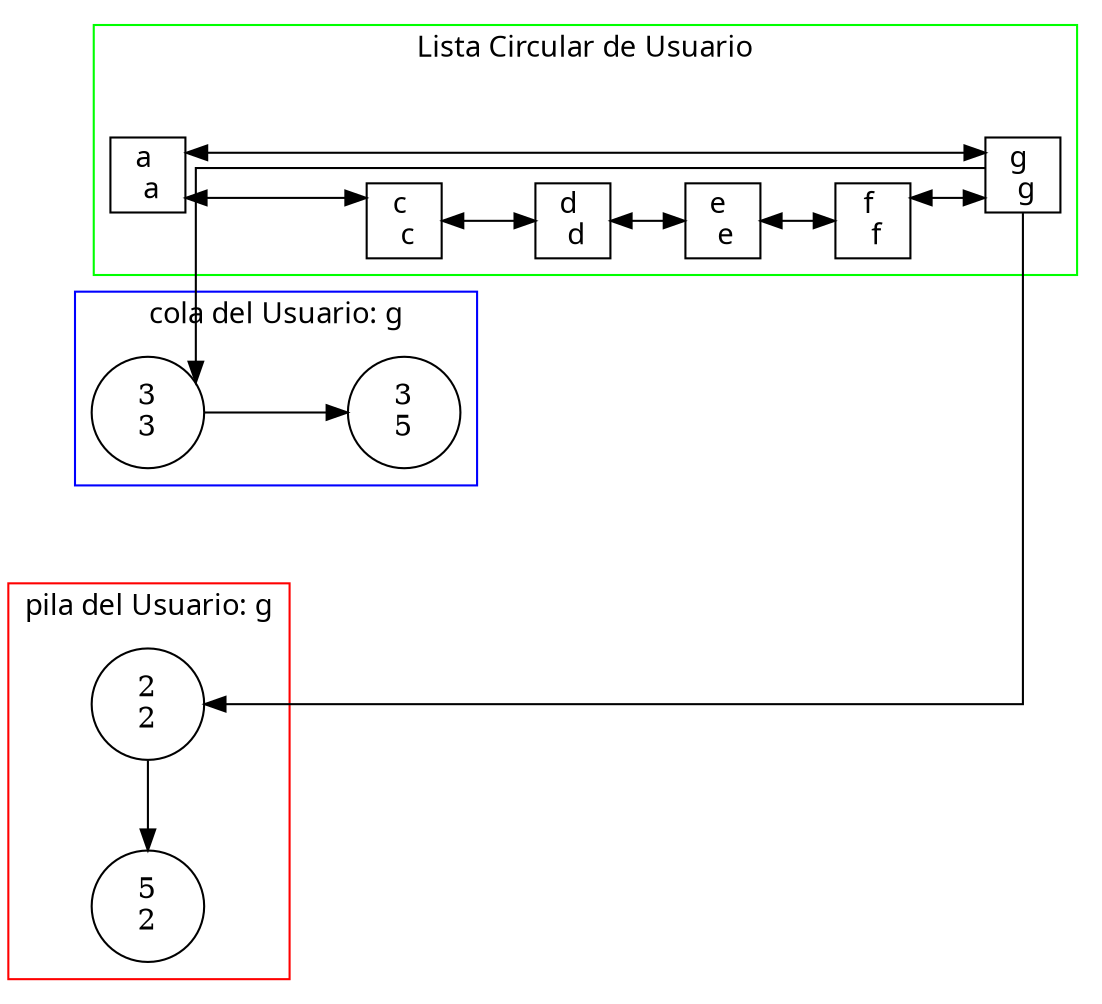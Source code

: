 digraph listaUsuarios {
rankdir = LR
size = "100,100" 
nodesep = 0.6
splines=ortho
fontname = Marvel
subgraph cluster_lc {
node [margin=0 fontname=Marvel fontsize=14 width=0.5 shape=rectangle ]
"a \n a"->"c \n c" [dir = "both"]
"c \n c"->"d \n d" [dir = "both"]
"d \n d"->"e \n e" [dir = "both"]
"e \n e"->"f \n f" [dir = "both"]
"f \n f"->"g \n g" [dir = "both"]
"g \n g"->"a \n a" [dir = "both"]
color=green
label = "Lista Circular de Usuario"
}
cola1[ label = "3\n3"]
"g \n g"->cola1 [constraint = false]
subgraph cluster_c1{
cola2[ label = "3\n5"]
cola1-> cola2
color=blue
label = "cola del Usuario: g"
}
pila1[ label = "2\n2"]
"g \n g"->pila1 [constraint = false]
subgraph cluster_p1{
pila2[ label = "5\n2"]
pila1-> pila2 [constraint = false]
color=red
label = "pila del Usuario: g"
}

}